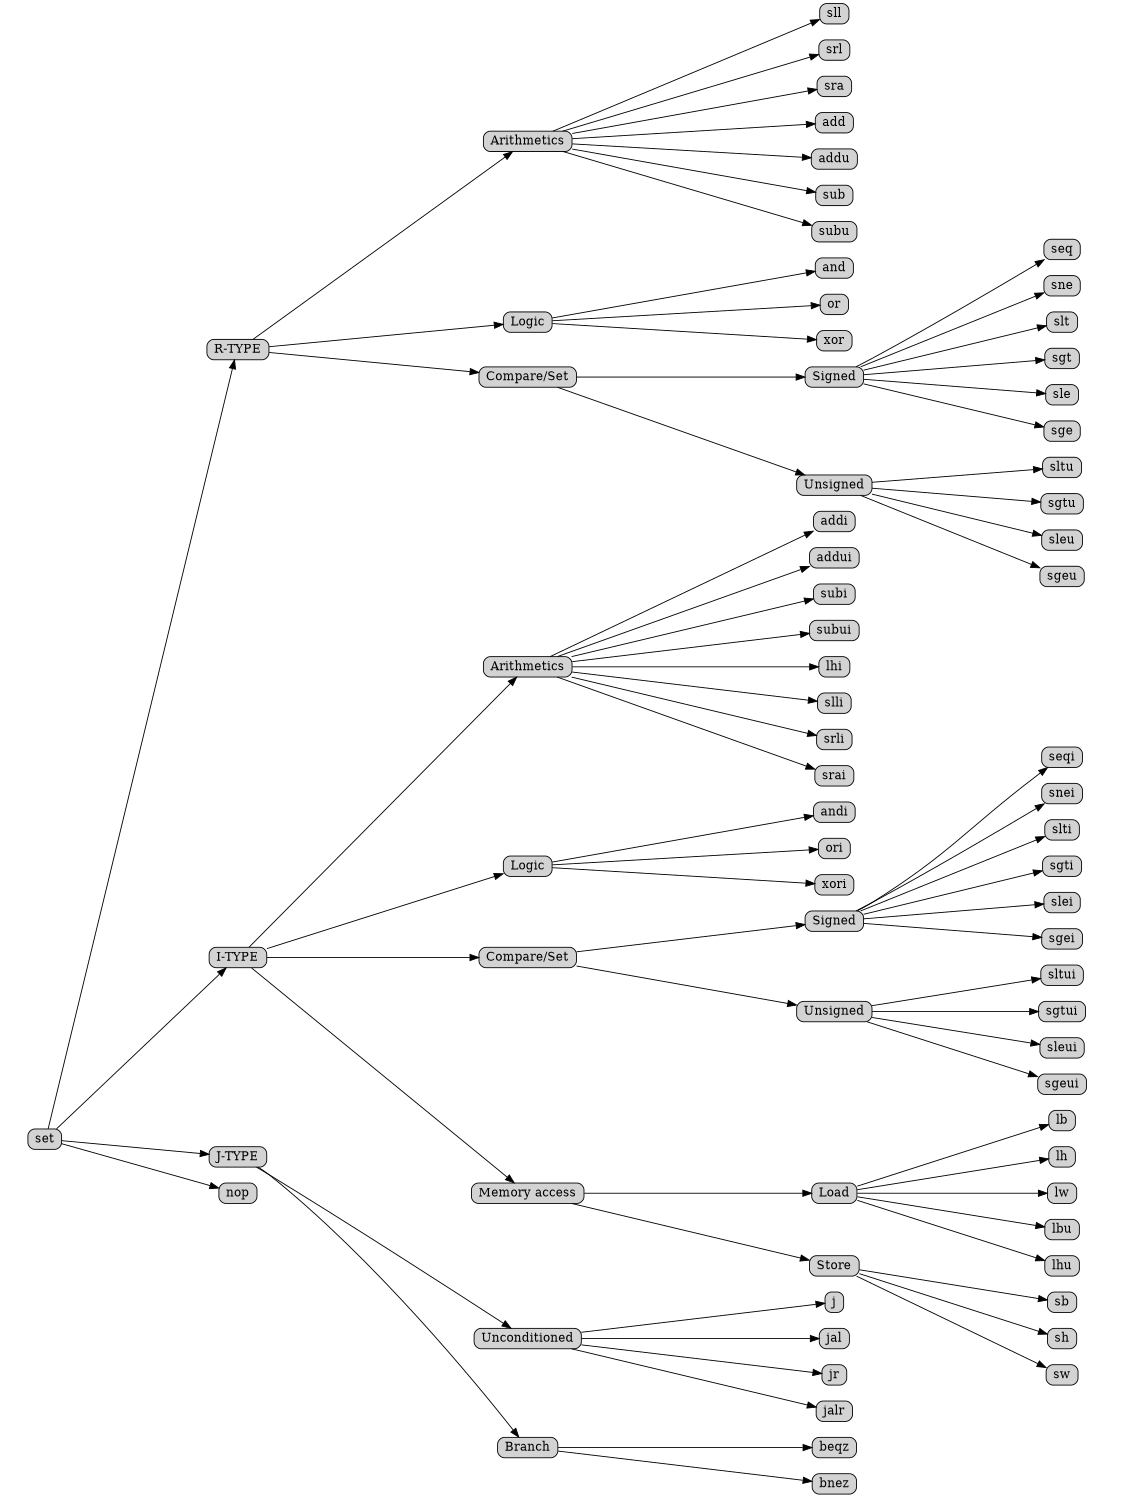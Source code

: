 #Generate graph with dot
digraph ISET {
  rankdir=LR
  size="7.5,10"
  ratio=fill
  node [style="rounded,filled", width=0, height=0, shape=box]
  set -> r;
  r [label="R-TYPE"];
  set -> i;
  i [ label="I-TYPE"];
  set -> j;
  j [label="J-TYPE"];
  set -> nop;
#R-type subdivision
  r -> ra;
  ra [label="Arithmetics"]
  r -> rl;
  rl [label="Logic"]
  r -> rc;
  rc [label="Compare/Set"]
  rc -> rcs;
  rcs [label="Signed"]
  rc -> rcu;
  rcu [label="Unsigned"]

#I-type subdivision
  i -> ia;
  ia [label="Arithmetics"]
  i -> il;
  il [label="Logic"]
  i -> ic;
  ic [label="Compare/Set"]
  ic -> ics;
  ics [label="Signed"]
  ic -> icu;
  icu [label="Unsigned"]
  i -> m;
  m [label="Memory access"]
  m -> ml;
  ml [label="Load"]
  m -> ms;
  ms [label="Store"]

#J-type subdivision
  j -> aj;
  aj [label="Unconditioned"];
  j -> b;
  b [label="Branch"];

#Instructions in pdf-table order
  aj -> jmp;
  jmp [label="j"]
  aj -> jal;
  aj -> jr;
  aj -> jalr;
  b -> beqz;
  b -> bnez;
  ia -> addi;
  ia -> addui;
  ia -> subi;
  ia -> subui;
  il -> andi;
  il -> ori;
  il -> xori;
  ia -> lhi;
  ia -> slli;
  ia -> srli;
  ia -> srai;
  ics -> seqi;
  ics -> snei;
  ics -> slti;
  ics -> sgti;
  ics -> slei;
  ics -> sgei;
  ml -> lb;
  ml -> lh;
  ml -> lw;
  ml -> lbu;
  ml -> lhu;
  ms -> sb;
  ms -> sh;
  ms -> sw;
  icu -> sltui;
  icu -> sgtui;
  icu -> sleui;
  icu -> sgeui;

  ra -> sll;
  ra -> srl;
  ra -> sra;
  ra -> add;
  ra -> addu;
  ra -> sub;
  ra -> subu;
  rl -> and;
  rl -> or;
  rl -> xor;
  rcs -> seq;
  rcs -> sne;
  rcs -> slt;
  rcs -> sgt;
  rcs -> sle;
  rcs -> sge;
  rcu -> sltu;
  rcu -> sgtu;
  rcu -> sleu;
  rcu -> sgeu;

}

